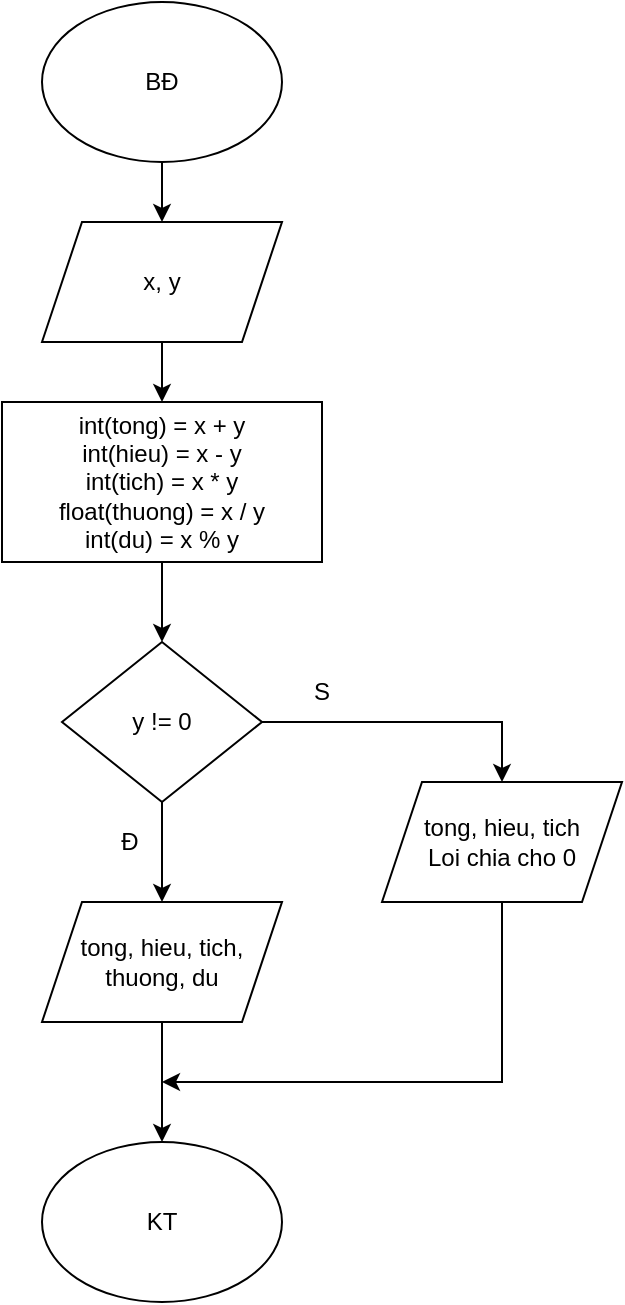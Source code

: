 <mxfile version="24.7.17">
  <diagram name="Trang-1" id="-yNZs-AEKFCLwrmIxOyO">
    <mxGraphModel dx="1050" dy="629" grid="1" gridSize="10" guides="1" tooltips="1" connect="1" arrows="1" fold="1" page="1" pageScale="1" pageWidth="827" pageHeight="1169" math="0" shadow="0">
      <root>
        <mxCell id="0" />
        <mxCell id="1" parent="0" />
        <mxCell id="Iv1Iet1zcPRXzW886P5j-3" style="edgeStyle=orthogonalEdgeStyle;rounded=0;orthogonalLoop=1;jettySize=auto;html=1;exitX=0.5;exitY=1;exitDx=0;exitDy=0;entryX=0.5;entryY=0;entryDx=0;entryDy=0;" parent="1" source="Iv1Iet1zcPRXzW886P5j-1" target="Iv1Iet1zcPRXzW886P5j-2" edge="1">
          <mxGeometry relative="1" as="geometry" />
        </mxCell>
        <mxCell id="Iv1Iet1zcPRXzW886P5j-1" value="BĐ" style="ellipse;whiteSpace=wrap;html=1;" parent="1" vertex="1">
          <mxGeometry x="340" width="120" height="80" as="geometry" />
        </mxCell>
        <mxCell id="Iv1Iet1zcPRXzW886P5j-5" style="edgeStyle=orthogonalEdgeStyle;rounded=0;orthogonalLoop=1;jettySize=auto;html=1;exitX=0.5;exitY=1;exitDx=0;exitDy=0;entryX=0.5;entryY=0;entryDx=0;entryDy=0;" parent="1" source="Iv1Iet1zcPRXzW886P5j-2" target="Iv1Iet1zcPRXzW886P5j-4" edge="1">
          <mxGeometry relative="1" as="geometry" />
        </mxCell>
        <mxCell id="Iv1Iet1zcPRXzW886P5j-2" value="x, y" style="shape=parallelogram;perimeter=parallelogramPerimeter;whiteSpace=wrap;html=1;fixedSize=1;" parent="1" vertex="1">
          <mxGeometry x="340" y="110" width="120" height="60" as="geometry" />
        </mxCell>
        <mxCell id="mkdbhfMwNDpZG4ygrkwn-2" style="edgeStyle=orthogonalEdgeStyle;rounded=0;orthogonalLoop=1;jettySize=auto;html=1;exitX=0.5;exitY=1;exitDx=0;exitDy=0;entryX=0.5;entryY=0;entryDx=0;entryDy=0;" parent="1" source="Iv1Iet1zcPRXzW886P5j-4" target="Iv1Iet1zcPRXzW886P5j-7" edge="1">
          <mxGeometry relative="1" as="geometry" />
        </mxCell>
        <mxCell id="Iv1Iet1zcPRXzW886P5j-4" value="int(tong) = x + y&lt;div&gt;int(hieu) = x - y&lt;/div&gt;&lt;div&gt;int(tich) = x * y&lt;/div&gt;&lt;div&gt;float(thuong) = x / y&lt;/div&gt;&lt;div&gt;int(du) = x % y&lt;/div&gt;" style="rounded=0;whiteSpace=wrap;html=1;" parent="1" vertex="1">
          <mxGeometry x="320" y="200" width="160" height="80" as="geometry" />
        </mxCell>
        <mxCell id="65wr_ND6VU_rwL8Jl4bh-3" style="edgeStyle=orthogonalEdgeStyle;rounded=0;orthogonalLoop=1;jettySize=auto;html=1;exitX=0.5;exitY=1;exitDx=0;exitDy=0;" edge="1" parent="1" source="Iv1Iet1zcPRXzW886P5j-6">
          <mxGeometry relative="1" as="geometry">
            <mxPoint x="400" y="540" as="targetPoint" />
            <Array as="points">
              <mxPoint x="570" y="540" />
            </Array>
          </mxGeometry>
        </mxCell>
        <mxCell id="Iv1Iet1zcPRXzW886P5j-6" value="tong, hieu, tich&lt;div&gt;Loi chia cho 0&lt;/div&gt;" style="shape=parallelogram;perimeter=parallelogramPerimeter;whiteSpace=wrap;html=1;fixedSize=1;" parent="1" vertex="1">
          <mxGeometry x="510" y="390" width="120" height="60" as="geometry" />
        </mxCell>
        <mxCell id="mkdbhfMwNDpZG4ygrkwn-5" style="edgeStyle=orthogonalEdgeStyle;rounded=0;orthogonalLoop=1;jettySize=auto;html=1;exitX=1;exitY=0.5;exitDx=0;exitDy=0;entryX=0.5;entryY=0;entryDx=0;entryDy=0;" parent="1" source="Iv1Iet1zcPRXzW886P5j-7" target="Iv1Iet1zcPRXzW886P5j-6" edge="1">
          <mxGeometry relative="1" as="geometry" />
        </mxCell>
        <mxCell id="65wr_ND6VU_rwL8Jl4bh-1" style="edgeStyle=orthogonalEdgeStyle;rounded=0;orthogonalLoop=1;jettySize=auto;html=1;exitX=0.5;exitY=1;exitDx=0;exitDy=0;entryX=0.5;entryY=0;entryDx=0;entryDy=0;" edge="1" parent="1" source="Iv1Iet1zcPRXzW886P5j-7" target="Iv1Iet1zcPRXzW886P5j-13">
          <mxGeometry relative="1" as="geometry" />
        </mxCell>
        <mxCell id="Iv1Iet1zcPRXzW886P5j-7" value="y != 0" style="rhombus;whiteSpace=wrap;html=1;" parent="1" vertex="1">
          <mxGeometry x="350" y="320" width="100" height="80" as="geometry" />
        </mxCell>
        <mxCell id="Iv1Iet1zcPRXzW886P5j-11" value="Đ" style="text;html=1;align=center;verticalAlign=middle;whiteSpace=wrap;rounded=0;" parent="1" vertex="1">
          <mxGeometry x="354" y="405" width="60" height="30" as="geometry" />
        </mxCell>
        <mxCell id="Iv1Iet1zcPRXzW886P5j-12" value="KT" style="ellipse;whiteSpace=wrap;html=1;" parent="1" vertex="1">
          <mxGeometry x="340" y="570" width="120" height="80" as="geometry" />
        </mxCell>
        <mxCell id="65wr_ND6VU_rwL8Jl4bh-2" style="edgeStyle=orthogonalEdgeStyle;rounded=0;orthogonalLoop=1;jettySize=auto;html=1;exitX=0.5;exitY=1;exitDx=0;exitDy=0;" edge="1" parent="1" source="Iv1Iet1zcPRXzW886P5j-13" target="Iv1Iet1zcPRXzW886P5j-12">
          <mxGeometry relative="1" as="geometry" />
        </mxCell>
        <mxCell id="Iv1Iet1zcPRXzW886P5j-13" value="tong, hieu, tich, thuong, du" style="shape=parallelogram;perimeter=parallelogramPerimeter;whiteSpace=wrap;html=1;fixedSize=1;" parent="1" vertex="1">
          <mxGeometry x="340" y="450" width="120" height="60" as="geometry" />
        </mxCell>
        <mxCell id="mkdbhfMwNDpZG4ygrkwn-6" value="S" style="text;html=1;align=center;verticalAlign=middle;whiteSpace=wrap;rounded=0;" parent="1" vertex="1">
          <mxGeometry x="450" y="330" width="60" height="30" as="geometry" />
        </mxCell>
      </root>
    </mxGraphModel>
  </diagram>
</mxfile>
